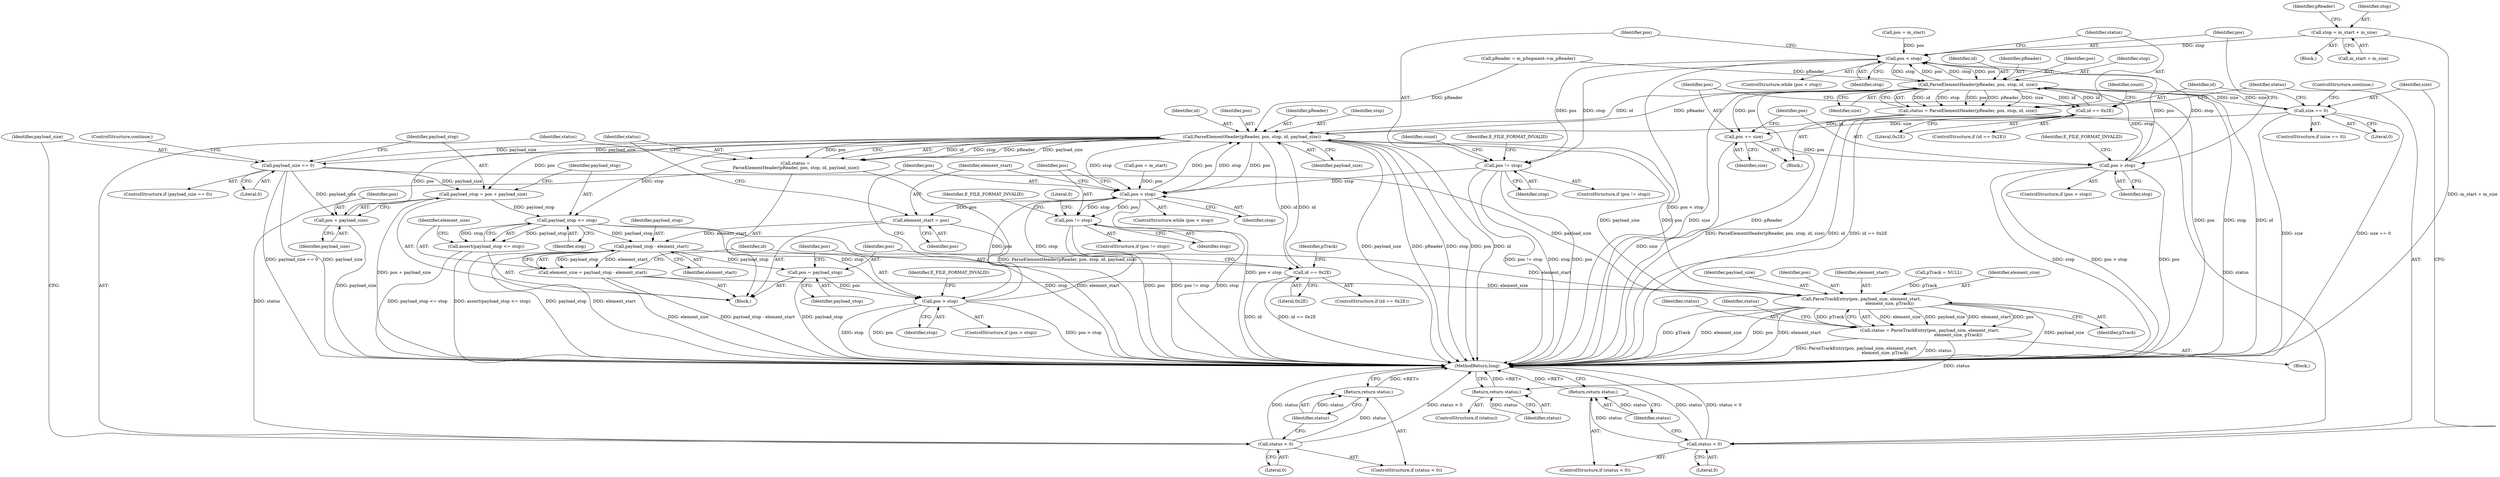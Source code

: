 digraph "0_Android_cc274e2abe8b2a6698a5c47d8aa4bb45f1f9538d_43@integer" {
"1000121" [label="(Call,stop = m_start + m_size)"];
"1000140" [label="(Call,pos < stop)"];
"1000149" [label="(Call,ParseElementHeader(pReader, pos, stop, id, size))"];
"1000147" [label="(Call,status = ParseElementHeader(pReader, pos, stop, id, size))"];
"1000156" [label="(Call,status < 0)"];
"1000159" [label="(Return,return status;)"];
"1000162" [label="(Call,size == 0)"];
"1000172" [label="(Call,pos += size)"];
"1000176" [label="(Call,pos > stop)"];
"1000167" [label="(Call,id == 0x2E)"];
"1000220" [label="(Call,ParseElementHeader(pReader, pos, stop, id, payload_size))"];
"1000207" [label="(Call,pos < stop)"];
"1000212" [label="(Call,element_start = pos)"];
"1000250" [label="(Call,payload_stop - element_start)"];
"1000248" [label="(Call,element_size = payload_stop - element_start)"];
"1000269" [label="(Call,ParseTrackEntry(pos, payload_size, element_start,\n                                          element_size, pTrack))"];
"1000267" [label="(Call,status = ParseTrackEntry(pos, payload_size, element_start,\n                                          element_size, pTrack))"];
"1000277" [label="(Return,return status;)"];
"1000283" [label="(Call,pos = payload_stop)"];
"1000287" [label="(Call,pos > stop)"];
"1000293" [label="(Call,pos != stop)"];
"1000218" [label="(Call,status =\n ParseElementHeader(pReader, pos, stop, id, payload_size))"];
"1000227" [label="(Call,status < 0)"];
"1000230" [label="(Return,return status;)"];
"1000233" [label="(Call,payload_size == 0)"];
"1000238" [label="(Call,payload_stop = pos + payload_size)"];
"1000244" [label="(Call,payload_stop <= stop)"];
"1000243" [label="(Call,assert(payload_stop <= stop))"];
"1000240" [label="(Call,pos + payload_size)"];
"1000254" [label="(Call,id == 0x2E)"];
"1000182" [label="(Call,pos != stop)"];
"1000249" [label="(Identifier,element_size)"];
"1000189" [label="(Identifier,count)"];
"1000274" [label="(Identifier,pTrack)"];
"1000235" [label="(Literal,0)"];
"1000243" [label="(Call,assert(payload_stop <= stop))"];
"1000288" [label="(Identifier,pos)"];
"1000295" [label="(Identifier,stop)"];
"1000286" [label="(ControlStructure,if (pos > stop))"];
"1000180" [label="(Identifier,E_FILE_FORMAT_INVALID)"];
"1000127" [label="(Identifier,pReader)"];
"1000293" [label="(Call,pos != stop)"];
"1000207" [label="(Call,pos < stop)"];
"1000230" [label="(Return,return status;)"];
"1000254" [label="(Call,id == 0x2E)"];
"1000176" [label="(Call,pos > stop)"];
"1000175" [label="(ControlStructure,if (pos > stop))"];
"1000161" [label="(ControlStructure,if (size == 0))"];
"1000158" [label="(Literal,0)"];
"1000218" [label="(Call,status =\n ParseElementHeader(pReader, pos, stop, id, payload_size))"];
"1000271" [label="(Identifier,payload_size)"];
"1000139" [label="(ControlStructure,while (pos < stop))"];
"1000122" [label="(Identifier,stop)"];
"1000154" [label="(Identifier,size)"];
"1000162" [label="(Call,size == 0)"];
"1000153" [label="(Identifier,id)"];
"1000285" [label="(Identifier,payload_stop)"];
"1000226" [label="(ControlStructure,if (status < 0))"];
"1000206" [label="(ControlStructure,while (pos < stop))"];
"1000277" [label="(Return,return status;)"];
"1000182" [label="(Call,pos != stop)"];
"1000232" [label="(ControlStructure,if (payload_size == 0))"];
"1000136" [label="(Call,pos = m_start)"];
"1000297" [label="(Identifier,E_FILE_FORMAT_INVALID)"];
"1000275" [label="(ControlStructure,if (status))"];
"1000212" [label="(Call,element_start = pos)"];
"1000174" [label="(Identifier,size)"];
"1000253" [label="(ControlStructure,if (id == 0x2E))"];
"1000236" [label="(ControlStructure,continue;)"];
"1000256" [label="(Literal,0x2E)"];
"1000178" [label="(Identifier,stop)"];
"1000255" [label="(Identifier,id)"];
"1000173" [label="(Identifier,pos)"];
"1000147" [label="(Call,status = ParseElementHeader(pReader, pos, stop, id, size))"];
"1000150" [label="(Identifier,pReader)"];
"1000227" [label="(Call,status < 0)"];
"1000159" [label="(Return,return status;)"];
"1000165" [label="(ControlStructure,continue;)"];
"1000246" [label="(Identifier,stop)"];
"1000238" [label="(Call,payload_stop = pos + payload_size)"];
"1000224" [label="(Identifier,id)"];
"1000172" [label="(Call,pos += size)"];
"1000222" [label="(Identifier,pos)"];
"1000231" [label="(Identifier,status)"];
"1000234" [label="(Identifier,payload_size)"];
"1000209" [label="(Identifier,stop)"];
"1000169" [label="(Literal,0x2E)"];
"1000164" [label="(Literal,0)"];
"1000143" [label="(Block,)"];
"1000160" [label="(Identifier,status)"];
"1000126" [label="(Call,pReader = m_pSegment->m_pReader)"];
"1000140" [label="(Call,pos < stop)"];
"1000292" [label="(ControlStructure,if (pos != stop))"];
"1000268" [label="(Identifier,status)"];
"1000184" [label="(Identifier,stop)"];
"1000142" [label="(Identifier,stop)"];
"1000244" [label="(Call,payload_stop <= stop)"];
"1000151" [label="(Identifier,pos)"];
"1000221" [label="(Identifier,pReader)"];
"1000299" [label="(Literal,0)"];
"1000166" [label="(ControlStructure,if (id == 0x2E))"];
"1000270" [label="(Identifier,pos)"];
"1000240" [label="(Call,pos + payload_size)"];
"1000141" [label="(Identifier,pos)"];
"1000276" [label="(Identifier,status)"];
"1000300" [label="(MethodReturn,long)"];
"1000186" [label="(Identifier,E_FILE_FORMAT_INVALID)"];
"1000208" [label="(Identifier,pos)"];
"1000156" [label="(Call,status < 0)"];
"1000257" [label="(Block,)"];
"1000272" [label="(Identifier,element_start)"];
"1000263" [label="(Call,pTrack = NULL)"];
"1000241" [label="(Identifier,pos)"];
"1000294" [label="(Identifier,pos)"];
"1000239" [label="(Identifier,payload_stop)"];
"1000183" [label="(Identifier,pos)"];
"1000210" [label="(Block,)"];
"1000214" [label="(Identifier,pos)"];
"1000203" [label="(Call,pos = m_start)"];
"1000177" [label="(Identifier,pos)"];
"1000233" [label="(Call,payload_size == 0)"];
"1000252" [label="(Identifier,element_start)"];
"1000155" [label="(ControlStructure,if (status < 0))"];
"1000171" [label="(Identifier,count)"];
"1000248" [label="(Call,element_size = payload_stop - element_start)"];
"1000111" [label="(Block,)"];
"1000283" [label="(Call,pos = payload_stop)"];
"1000220" [label="(Call,ParseElementHeader(pReader, pos, stop, id, payload_size))"];
"1000219" [label="(Identifier,status)"];
"1000267" [label="(Call,status = ParseTrackEntry(pos, payload_size, element_start,\n                                          element_size, pTrack))"];
"1000291" [label="(Identifier,E_FILE_FORMAT_INVALID)"];
"1000163" [label="(Identifier,size)"];
"1000223" [label="(Identifier,stop)"];
"1000157" [label="(Identifier,status)"];
"1000278" [label="(Identifier,status)"];
"1000242" [label="(Identifier,payload_size)"];
"1000167" [label="(Call,id == 0x2E)"];
"1000251" [label="(Identifier,payload_stop)"];
"1000225" [label="(Identifier,payload_size)"];
"1000213" [label="(Identifier,element_start)"];
"1000284" [label="(Identifier,pos)"];
"1000123" [label="(Call,m_start + m_size)"];
"1000260" [label="(Identifier,pTrack)"];
"1000168" [label="(Identifier,id)"];
"1000152" [label="(Identifier,stop)"];
"1000269" [label="(Call,ParseTrackEntry(pos, payload_size, element_start,\n                                          element_size, pTrack))"];
"1000149" [label="(Call,ParseElementHeader(pReader, pos, stop, id, size))"];
"1000287" [label="(Call,pos > stop)"];
"1000228" [label="(Identifier,status)"];
"1000273" [label="(Identifier,element_size)"];
"1000289" [label="(Identifier,stop)"];
"1000181" [label="(ControlStructure,if (pos != stop))"];
"1000245" [label="(Identifier,payload_stop)"];
"1000250" [label="(Call,payload_stop - element_start)"];
"1000148" [label="(Identifier,status)"];
"1000229" [label="(Literal,0)"];
"1000121" [label="(Call,stop = m_start + m_size)"];
"1000121" -> "1000111"  [label="AST: "];
"1000121" -> "1000123"  [label="CFG: "];
"1000122" -> "1000121"  [label="AST: "];
"1000123" -> "1000121"  [label="AST: "];
"1000127" -> "1000121"  [label="CFG: "];
"1000121" -> "1000300"  [label="DDG: m_start + m_size"];
"1000121" -> "1000140"  [label="DDG: stop"];
"1000140" -> "1000139"  [label="AST: "];
"1000140" -> "1000142"  [label="CFG: "];
"1000141" -> "1000140"  [label="AST: "];
"1000142" -> "1000140"  [label="AST: "];
"1000148" -> "1000140"  [label="CFG: "];
"1000183" -> "1000140"  [label="CFG: "];
"1000140" -> "1000300"  [label="DDG: pos < stop"];
"1000149" -> "1000140"  [label="DDG: pos"];
"1000149" -> "1000140"  [label="DDG: stop"];
"1000176" -> "1000140"  [label="DDG: pos"];
"1000176" -> "1000140"  [label="DDG: stop"];
"1000136" -> "1000140"  [label="DDG: pos"];
"1000140" -> "1000149"  [label="DDG: pos"];
"1000140" -> "1000149"  [label="DDG: stop"];
"1000140" -> "1000182"  [label="DDG: pos"];
"1000140" -> "1000182"  [label="DDG: stop"];
"1000149" -> "1000147"  [label="AST: "];
"1000149" -> "1000154"  [label="CFG: "];
"1000150" -> "1000149"  [label="AST: "];
"1000151" -> "1000149"  [label="AST: "];
"1000152" -> "1000149"  [label="AST: "];
"1000153" -> "1000149"  [label="AST: "];
"1000154" -> "1000149"  [label="AST: "];
"1000147" -> "1000149"  [label="CFG: "];
"1000149" -> "1000300"  [label="DDG: pos"];
"1000149" -> "1000300"  [label="DDG: stop"];
"1000149" -> "1000300"  [label="DDG: id"];
"1000149" -> "1000300"  [label="DDG: size"];
"1000149" -> "1000300"  [label="DDG: pReader"];
"1000149" -> "1000147"  [label="DDG: id"];
"1000149" -> "1000147"  [label="DDG: stop"];
"1000149" -> "1000147"  [label="DDG: pos"];
"1000149" -> "1000147"  [label="DDG: pReader"];
"1000149" -> "1000147"  [label="DDG: size"];
"1000126" -> "1000149"  [label="DDG: pReader"];
"1000167" -> "1000149"  [label="DDG: id"];
"1000162" -> "1000149"  [label="DDG: size"];
"1000149" -> "1000162"  [label="DDG: size"];
"1000149" -> "1000167"  [label="DDG: id"];
"1000149" -> "1000172"  [label="DDG: pos"];
"1000149" -> "1000176"  [label="DDG: stop"];
"1000149" -> "1000220"  [label="DDG: pReader"];
"1000149" -> "1000220"  [label="DDG: id"];
"1000147" -> "1000143"  [label="AST: "];
"1000148" -> "1000147"  [label="AST: "];
"1000157" -> "1000147"  [label="CFG: "];
"1000147" -> "1000300"  [label="DDG: ParseElementHeader(pReader, pos, stop, id, size)"];
"1000147" -> "1000156"  [label="DDG: status"];
"1000156" -> "1000155"  [label="AST: "];
"1000156" -> "1000158"  [label="CFG: "];
"1000157" -> "1000156"  [label="AST: "];
"1000158" -> "1000156"  [label="AST: "];
"1000160" -> "1000156"  [label="CFG: "];
"1000163" -> "1000156"  [label="CFG: "];
"1000156" -> "1000300"  [label="DDG: status"];
"1000156" -> "1000300"  [label="DDG: status < 0"];
"1000156" -> "1000159"  [label="DDG: status"];
"1000159" -> "1000155"  [label="AST: "];
"1000159" -> "1000160"  [label="CFG: "];
"1000160" -> "1000159"  [label="AST: "];
"1000300" -> "1000159"  [label="CFG: "];
"1000159" -> "1000300"  [label="DDG: <RET>"];
"1000160" -> "1000159"  [label="DDG: status"];
"1000162" -> "1000161"  [label="AST: "];
"1000162" -> "1000164"  [label="CFG: "];
"1000163" -> "1000162"  [label="AST: "];
"1000164" -> "1000162"  [label="AST: "];
"1000165" -> "1000162"  [label="CFG: "];
"1000168" -> "1000162"  [label="CFG: "];
"1000162" -> "1000300"  [label="DDG: size"];
"1000162" -> "1000300"  [label="DDG: size == 0"];
"1000162" -> "1000172"  [label="DDG: size"];
"1000172" -> "1000143"  [label="AST: "];
"1000172" -> "1000174"  [label="CFG: "];
"1000173" -> "1000172"  [label="AST: "];
"1000174" -> "1000172"  [label="AST: "];
"1000177" -> "1000172"  [label="CFG: "];
"1000172" -> "1000300"  [label="DDG: size"];
"1000172" -> "1000176"  [label="DDG: pos"];
"1000176" -> "1000175"  [label="AST: "];
"1000176" -> "1000178"  [label="CFG: "];
"1000177" -> "1000176"  [label="AST: "];
"1000178" -> "1000176"  [label="AST: "];
"1000141" -> "1000176"  [label="CFG: "];
"1000180" -> "1000176"  [label="CFG: "];
"1000176" -> "1000300"  [label="DDG: stop"];
"1000176" -> "1000300"  [label="DDG: pos > stop"];
"1000176" -> "1000300"  [label="DDG: pos"];
"1000167" -> "1000166"  [label="AST: "];
"1000167" -> "1000169"  [label="CFG: "];
"1000168" -> "1000167"  [label="AST: "];
"1000169" -> "1000167"  [label="AST: "];
"1000171" -> "1000167"  [label="CFG: "];
"1000173" -> "1000167"  [label="CFG: "];
"1000167" -> "1000300"  [label="DDG: id"];
"1000167" -> "1000300"  [label="DDG: id == 0x2E"];
"1000167" -> "1000220"  [label="DDG: id"];
"1000220" -> "1000218"  [label="AST: "];
"1000220" -> "1000225"  [label="CFG: "];
"1000221" -> "1000220"  [label="AST: "];
"1000222" -> "1000220"  [label="AST: "];
"1000223" -> "1000220"  [label="AST: "];
"1000224" -> "1000220"  [label="AST: "];
"1000225" -> "1000220"  [label="AST: "];
"1000218" -> "1000220"  [label="CFG: "];
"1000220" -> "1000300"  [label="DDG: payload_size"];
"1000220" -> "1000300"  [label="DDG: pReader"];
"1000220" -> "1000300"  [label="DDG: stop"];
"1000220" -> "1000300"  [label="DDG: pos"];
"1000220" -> "1000300"  [label="DDG: id"];
"1000220" -> "1000207"  [label="DDG: pos"];
"1000220" -> "1000207"  [label="DDG: stop"];
"1000220" -> "1000218"  [label="DDG: id"];
"1000220" -> "1000218"  [label="DDG: stop"];
"1000220" -> "1000218"  [label="DDG: pReader"];
"1000220" -> "1000218"  [label="DDG: payload_size"];
"1000220" -> "1000218"  [label="DDG: pos"];
"1000126" -> "1000220"  [label="DDG: pReader"];
"1000207" -> "1000220"  [label="DDG: pos"];
"1000207" -> "1000220"  [label="DDG: stop"];
"1000254" -> "1000220"  [label="DDG: id"];
"1000269" -> "1000220"  [label="DDG: payload_size"];
"1000233" -> "1000220"  [label="DDG: payload_size"];
"1000220" -> "1000233"  [label="DDG: payload_size"];
"1000220" -> "1000238"  [label="DDG: pos"];
"1000220" -> "1000240"  [label="DDG: pos"];
"1000220" -> "1000244"  [label="DDG: stop"];
"1000220" -> "1000254"  [label="DDG: id"];
"1000220" -> "1000269"  [label="DDG: pos"];
"1000207" -> "1000206"  [label="AST: "];
"1000207" -> "1000209"  [label="CFG: "];
"1000208" -> "1000207"  [label="AST: "];
"1000209" -> "1000207"  [label="AST: "];
"1000213" -> "1000207"  [label="CFG: "];
"1000294" -> "1000207"  [label="CFG: "];
"1000207" -> "1000300"  [label="DDG: pos < stop"];
"1000287" -> "1000207"  [label="DDG: pos"];
"1000287" -> "1000207"  [label="DDG: stop"];
"1000203" -> "1000207"  [label="DDG: pos"];
"1000182" -> "1000207"  [label="DDG: stop"];
"1000207" -> "1000212"  [label="DDG: pos"];
"1000207" -> "1000293"  [label="DDG: pos"];
"1000207" -> "1000293"  [label="DDG: stop"];
"1000212" -> "1000210"  [label="AST: "];
"1000212" -> "1000214"  [label="CFG: "];
"1000213" -> "1000212"  [label="AST: "];
"1000214" -> "1000212"  [label="AST: "];
"1000219" -> "1000212"  [label="CFG: "];
"1000212" -> "1000300"  [label="DDG: element_start"];
"1000212" -> "1000250"  [label="DDG: element_start"];
"1000250" -> "1000248"  [label="AST: "];
"1000250" -> "1000252"  [label="CFG: "];
"1000251" -> "1000250"  [label="AST: "];
"1000252" -> "1000250"  [label="AST: "];
"1000248" -> "1000250"  [label="CFG: "];
"1000250" -> "1000300"  [label="DDG: payload_stop"];
"1000250" -> "1000300"  [label="DDG: element_start"];
"1000250" -> "1000248"  [label="DDG: payload_stop"];
"1000250" -> "1000248"  [label="DDG: element_start"];
"1000244" -> "1000250"  [label="DDG: payload_stop"];
"1000250" -> "1000269"  [label="DDG: element_start"];
"1000250" -> "1000283"  [label="DDG: payload_stop"];
"1000248" -> "1000210"  [label="AST: "];
"1000249" -> "1000248"  [label="AST: "];
"1000255" -> "1000248"  [label="CFG: "];
"1000248" -> "1000300"  [label="DDG: payload_stop - element_start"];
"1000248" -> "1000300"  [label="DDG: element_size"];
"1000248" -> "1000269"  [label="DDG: element_size"];
"1000269" -> "1000267"  [label="AST: "];
"1000269" -> "1000274"  [label="CFG: "];
"1000270" -> "1000269"  [label="AST: "];
"1000271" -> "1000269"  [label="AST: "];
"1000272" -> "1000269"  [label="AST: "];
"1000273" -> "1000269"  [label="AST: "];
"1000274" -> "1000269"  [label="AST: "];
"1000267" -> "1000269"  [label="CFG: "];
"1000269" -> "1000300"  [label="DDG: pTrack"];
"1000269" -> "1000300"  [label="DDG: element_size"];
"1000269" -> "1000300"  [label="DDG: pos"];
"1000269" -> "1000300"  [label="DDG: element_start"];
"1000269" -> "1000300"  [label="DDG: payload_size"];
"1000269" -> "1000267"  [label="DDG: element_size"];
"1000269" -> "1000267"  [label="DDG: payload_size"];
"1000269" -> "1000267"  [label="DDG: element_start"];
"1000269" -> "1000267"  [label="DDG: pos"];
"1000269" -> "1000267"  [label="DDG: pTrack"];
"1000233" -> "1000269"  [label="DDG: payload_size"];
"1000263" -> "1000269"  [label="DDG: pTrack"];
"1000267" -> "1000257"  [label="AST: "];
"1000268" -> "1000267"  [label="AST: "];
"1000276" -> "1000267"  [label="CFG: "];
"1000267" -> "1000300"  [label="DDG: ParseTrackEntry(pos, payload_size, element_start,\n                                          element_size, pTrack)"];
"1000267" -> "1000300"  [label="DDG: status"];
"1000267" -> "1000277"  [label="DDG: status"];
"1000277" -> "1000275"  [label="AST: "];
"1000277" -> "1000278"  [label="CFG: "];
"1000278" -> "1000277"  [label="AST: "];
"1000300" -> "1000277"  [label="CFG: "];
"1000277" -> "1000300"  [label="DDG: <RET>"];
"1000278" -> "1000277"  [label="DDG: status"];
"1000283" -> "1000210"  [label="AST: "];
"1000283" -> "1000285"  [label="CFG: "];
"1000284" -> "1000283"  [label="AST: "];
"1000285" -> "1000283"  [label="AST: "];
"1000288" -> "1000283"  [label="CFG: "];
"1000283" -> "1000300"  [label="DDG: payload_stop"];
"1000283" -> "1000287"  [label="DDG: pos"];
"1000287" -> "1000286"  [label="AST: "];
"1000287" -> "1000289"  [label="CFG: "];
"1000288" -> "1000287"  [label="AST: "];
"1000289" -> "1000287"  [label="AST: "];
"1000208" -> "1000287"  [label="CFG: "];
"1000291" -> "1000287"  [label="CFG: "];
"1000287" -> "1000300"  [label="DDG: pos > stop"];
"1000287" -> "1000300"  [label="DDG: stop"];
"1000287" -> "1000300"  [label="DDG: pos"];
"1000244" -> "1000287"  [label="DDG: stop"];
"1000293" -> "1000292"  [label="AST: "];
"1000293" -> "1000295"  [label="CFG: "];
"1000294" -> "1000293"  [label="AST: "];
"1000295" -> "1000293"  [label="AST: "];
"1000297" -> "1000293"  [label="CFG: "];
"1000299" -> "1000293"  [label="CFG: "];
"1000293" -> "1000300"  [label="DDG: pos"];
"1000293" -> "1000300"  [label="DDG: pos != stop"];
"1000293" -> "1000300"  [label="DDG: stop"];
"1000218" -> "1000210"  [label="AST: "];
"1000219" -> "1000218"  [label="AST: "];
"1000228" -> "1000218"  [label="CFG: "];
"1000218" -> "1000300"  [label="DDG: ParseElementHeader(pReader, pos, stop, id, payload_size)"];
"1000218" -> "1000227"  [label="DDG: status"];
"1000227" -> "1000226"  [label="AST: "];
"1000227" -> "1000229"  [label="CFG: "];
"1000228" -> "1000227"  [label="AST: "];
"1000229" -> "1000227"  [label="AST: "];
"1000231" -> "1000227"  [label="CFG: "];
"1000234" -> "1000227"  [label="CFG: "];
"1000227" -> "1000300"  [label="DDG: status < 0"];
"1000227" -> "1000300"  [label="DDG: status"];
"1000227" -> "1000230"  [label="DDG: status"];
"1000230" -> "1000226"  [label="AST: "];
"1000230" -> "1000231"  [label="CFG: "];
"1000231" -> "1000230"  [label="AST: "];
"1000300" -> "1000230"  [label="CFG: "];
"1000230" -> "1000300"  [label="DDG: <RET>"];
"1000231" -> "1000230"  [label="DDG: status"];
"1000233" -> "1000232"  [label="AST: "];
"1000233" -> "1000235"  [label="CFG: "];
"1000234" -> "1000233"  [label="AST: "];
"1000235" -> "1000233"  [label="AST: "];
"1000236" -> "1000233"  [label="CFG: "];
"1000239" -> "1000233"  [label="CFG: "];
"1000233" -> "1000300"  [label="DDG: payload_size == 0"];
"1000233" -> "1000300"  [label="DDG: payload_size"];
"1000233" -> "1000238"  [label="DDG: payload_size"];
"1000233" -> "1000240"  [label="DDG: payload_size"];
"1000238" -> "1000210"  [label="AST: "];
"1000238" -> "1000240"  [label="CFG: "];
"1000239" -> "1000238"  [label="AST: "];
"1000240" -> "1000238"  [label="AST: "];
"1000245" -> "1000238"  [label="CFG: "];
"1000238" -> "1000300"  [label="DDG: pos + payload_size"];
"1000238" -> "1000244"  [label="DDG: payload_stop"];
"1000244" -> "1000243"  [label="AST: "];
"1000244" -> "1000246"  [label="CFG: "];
"1000245" -> "1000244"  [label="AST: "];
"1000246" -> "1000244"  [label="AST: "];
"1000243" -> "1000244"  [label="CFG: "];
"1000244" -> "1000300"  [label="DDG: stop"];
"1000244" -> "1000243"  [label="DDG: payload_stop"];
"1000244" -> "1000243"  [label="DDG: stop"];
"1000243" -> "1000210"  [label="AST: "];
"1000249" -> "1000243"  [label="CFG: "];
"1000243" -> "1000300"  [label="DDG: payload_stop <= stop"];
"1000243" -> "1000300"  [label="DDG: assert(payload_stop <= stop)"];
"1000240" -> "1000242"  [label="CFG: "];
"1000241" -> "1000240"  [label="AST: "];
"1000242" -> "1000240"  [label="AST: "];
"1000240" -> "1000300"  [label="DDG: payload_size"];
"1000254" -> "1000253"  [label="AST: "];
"1000254" -> "1000256"  [label="CFG: "];
"1000255" -> "1000254"  [label="AST: "];
"1000256" -> "1000254"  [label="AST: "];
"1000260" -> "1000254"  [label="CFG: "];
"1000284" -> "1000254"  [label="CFG: "];
"1000254" -> "1000300"  [label="DDG: id"];
"1000254" -> "1000300"  [label="DDG: id == 0x2E"];
"1000182" -> "1000181"  [label="AST: "];
"1000182" -> "1000184"  [label="CFG: "];
"1000183" -> "1000182"  [label="AST: "];
"1000184" -> "1000182"  [label="AST: "];
"1000186" -> "1000182"  [label="CFG: "];
"1000189" -> "1000182"  [label="CFG: "];
"1000182" -> "1000300"  [label="DDG: pos != stop"];
"1000182" -> "1000300"  [label="DDG: stop"];
"1000182" -> "1000300"  [label="DDG: pos"];
}
